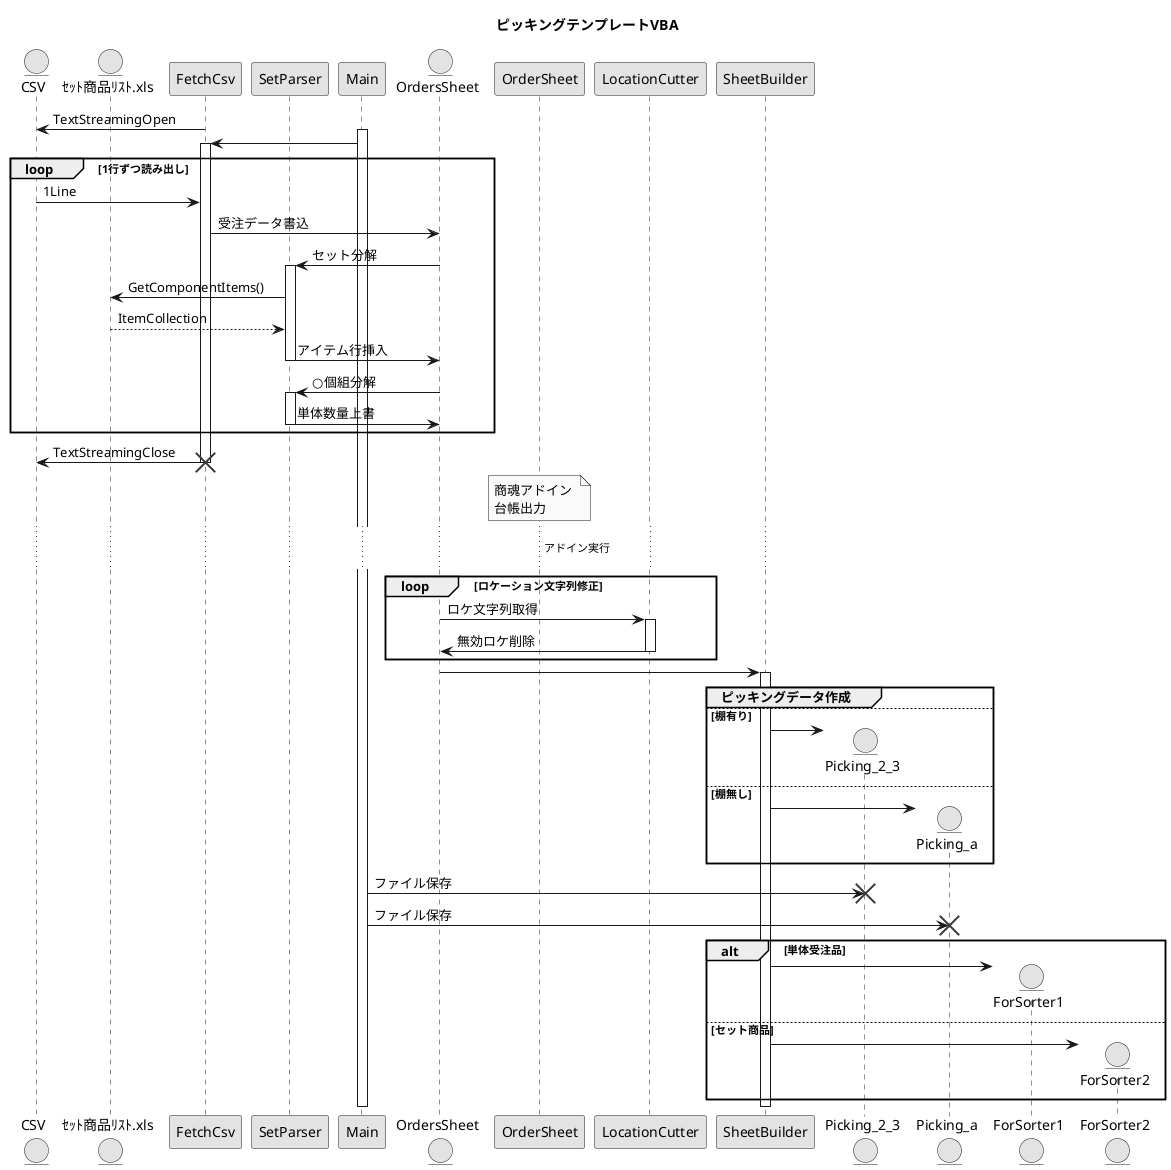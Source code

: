 @startuml picking_create_vba

skinparam monochrome true
skinparam packageFontSize 25

title ピッキングテンプレートVBA

entity CSV
entity ｾｯﾄ商品ﾘｽﾄ.xls


CSV <- FetchCsv : TextStreamingOpen 

participant SetParser
participant Main

activate Main
FetchCsv <- Main

Loop 1行ずつ読み出し
activate FetchCsv
    CSV -> FetchCsv : 1Line

    entity OrdersSheet
    FetchCsv -> OrdersSheet : 受注データ書込

    SetParser <- OrdersSheet : セット分解
    activate SetParser
        ｾｯﾄ商品ﾘｽﾄ.xls <- SetParser : GetComponentItems()
        ｾｯﾄ商品ﾘｽﾄ.xls --> SetParser : ItemCollection
    
        SetParser -> OrdersSheet : アイテム行挿入
    
    deactivate SetParser

    SetParser <- OrdersSheet :○個組分解
    activate SetParser
        SetParser -> OrdersSheet : 単体数量上書
    deactivate SetParser

    end loop

CSV <- FetchCsv : TextStreamingClose
deactivate FetchCsv

destroy FetchCsv


note over OrderSheet : 商魂アドイン \n台帳出力 
... アドイン実行 ...

participant LocationCutter

    loop ロケーション文字列修正

        OrdersSheet -> LocationCutter :ロケ文字列取得
        activate LocationCutter

            OrdersSheet <- LocationCutter :無効ロケ削除

        deactivate LocationCutter

    end

participant SheetBuilder

OrdersSheet -> SheetBuilder
activate SheetBuilder
     
    Group ピッキングデータ作成
    else 棚有り
        create entity Picking_2_3
        SheetBuilder -> Picking_2_3
    else 棚無し
        create entity Picking_a
        SheetBuilder -> Picking_a
    end

    Main -> Picking_2_3 : ファイル保存
    destroy Picking_2_3

    Main -> Picking_a : ファイル保存
    destroy Picking_a


    alt 単体受注品
        create entity ForSorter1
        SheetBuilder -> ForSorter1
    else セット商品
        create entity ForSorter2
        SheetBuilder -> ForSorter2
    end

deactivate SheetBuilder

deactivate Main

@enduml